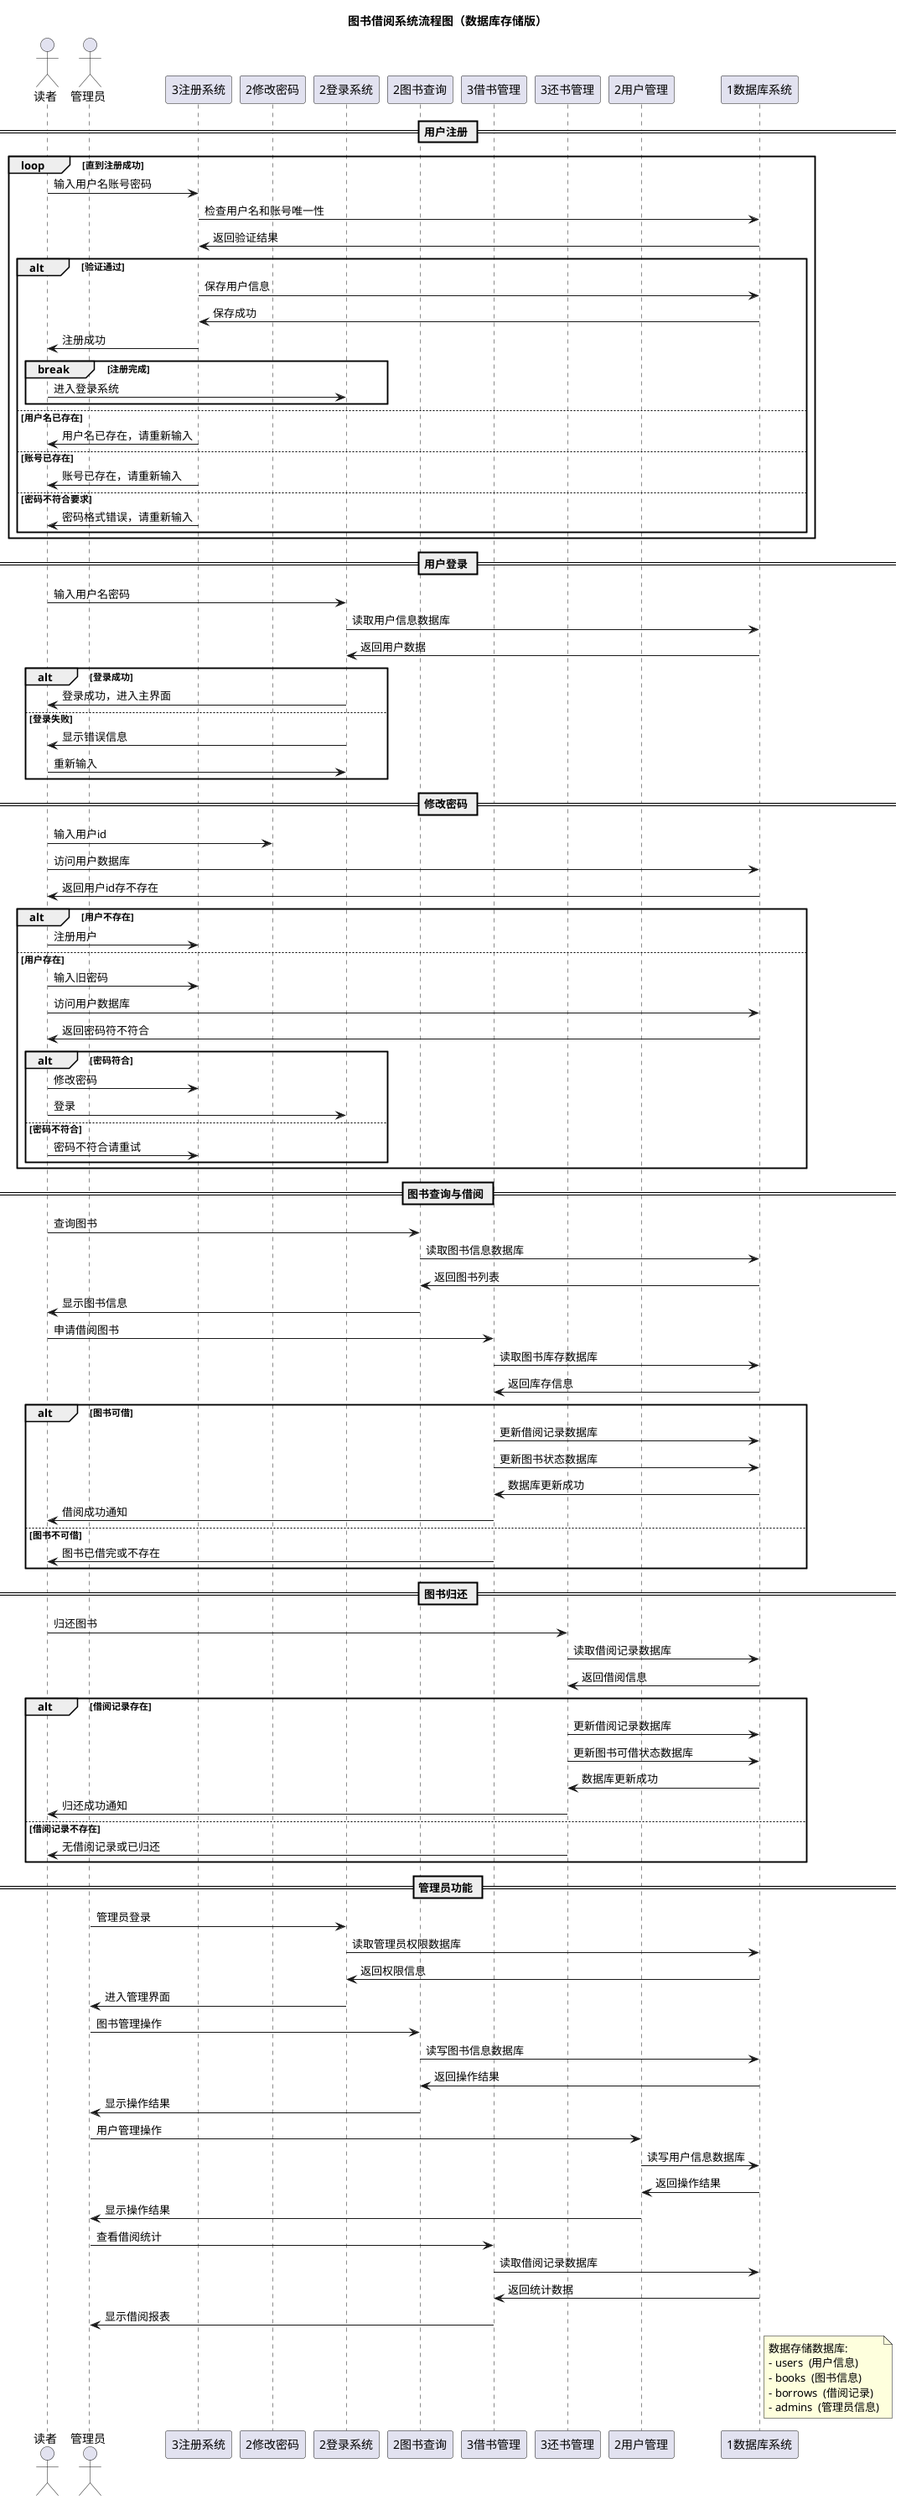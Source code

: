 @startuml 图书借阅系统流程图

title 图书借阅系统流程图（数据库存储版）

actor 读者 as Reader
actor 管理员 as Admin
participant "3注册系统" as register
participant "2修改密码" as changepwd
participant "2登录系统" as Login
participant "2图书查询" as BookMgmt
participant "3借书管理" as BorrowMgmt
participant "3还书管理" as ReturnMgmt
participant "2用户管理" as UserMgmt
participant "1数据库系统" as FileSystem

== 用户注册 ==
loop 直到注册成功
    Reader -> register: 输入用户名账号密码
    register -> FileSystem: 检查用户名和账号唯一性
    FileSystem -> register: 返回验证结果
    
    alt 验证通过
        register -> FileSystem: 保存用户信息
        FileSystem -> register: 保存成功
        register -> Reader: 注册成功
        break 注册完成
            Reader -> Login: 进入登录系统
        end
    else 用户名已存在
        register -> Reader: 用户名已存在，请重新输入
    else 账号已存在
        register -> Reader: 账号已存在，请重新输入
    else 密码不符合要求
        register -> Reader: 密码格式错误，请重新输入
    end
end
== 用户登录 ==
Reader -> Login: 输入用户名密码
Login -> FileSystem: 读取用户信息数据库
FileSystem -> Login: 返回用户数据
alt 登录成功
    Login -> Reader: 登录成功，进入主界面
else 登录失败
    Login -> Reader: 显示错误信息
    Reader -> Login: 重新输入
end

== 修改密码 ==
Reader -> changepwd:输入用户id
Reader -> FileSystem:访问用户数据库
FileSystem -> Reader:返回用户id存不存在
alt 用户不存在
    Reader -> register:注册用户
else 用户存在
    Reader -> register:输入旧密码
    Reader -> FileSystem:访问用户数据库
    FileSystem -> Reader:返回密码符不符合
    alt 密码符合
    Reader -> register:修改密码
    Reader -> Login:登录
    else 密码不符合
    Reader ->register:密码不符合请重试
    end
end

== 图书查询与借阅 ==
Reader -> BookMgmt: 查询图书
BookMgmt -> FileSystem: 读取图书信息数据库
FileSystem -> BookMgmt: 返回图书列表
BookMgmt -> Reader: 显示图书信息

Reader -> BorrowMgmt: 申请借阅图书
BorrowMgmt -> FileSystem: 读取图书库存数据库
FileSystem -> BorrowMgmt: 返回库存信息

alt 图书可借
    BorrowMgmt -> FileSystem: 更新借阅记录数据库
    BorrowMgmt -> FileSystem: 更新图书状态数据库
    FileSystem -> BorrowMgmt: 数据库更新成功
    BorrowMgmt -> Reader: 借阅成功通知
else 图书不可借
    BorrowMgmt -> Reader: 图书已借完或不存在
end

== 图书归还 ==
Reader -> ReturnMgmt: 归还图书
ReturnMgmt -> FileSystem: 读取借阅记录数据库
FileSystem -> ReturnMgmt: 返回借阅信息

alt 借阅记录存在
    ReturnMgmt -> FileSystem: 更新借阅记录数据库
    ReturnMgmt -> FileSystem: 更新图书可借状态数据库
    FileSystem -> ReturnMgmt: 数据库更新成功
    ReturnMgmt -> Reader: 归还成功通知
else 借阅记录不存在
    ReturnMgmt -> Reader: 无借阅记录或已归还
end

== 管理员功能 ==
Admin -> Login: 管理员登录
Login -> FileSystem: 读取管理员权限数据库
FileSystem -> Login: 返回权限信息
Login -> Admin: 进入管理界面

Admin -> BookMgmt: 图书管理操作
BookMgmt -> FileSystem: 读写图书信息数据库
FileSystem -> BookMgmt: 返回操作结果
BookMgmt -> Admin: 显示操作结果

Admin -> UserMgmt: 用户管理操作
UserMgmt -> FileSystem: 读写用户信息数据库
FileSystem -> UserMgmt: 返回操作结果
UserMgmt -> Admin: 显示操作结果

Admin -> BorrowMgmt: 查看借阅统计
BorrowMgmt -> FileSystem: 读取借阅记录数据库
FileSystem -> BorrowMgmt: 返回统计数据
BorrowMgmt -> Admin: 显示借阅报表

note right of FileSystem
  数据存储数据库:
  - users  (用户信息)
  - books  (图书信息)
  - borrows  (借阅记录)
  - admins  (管理员信息)
end note

@enduml